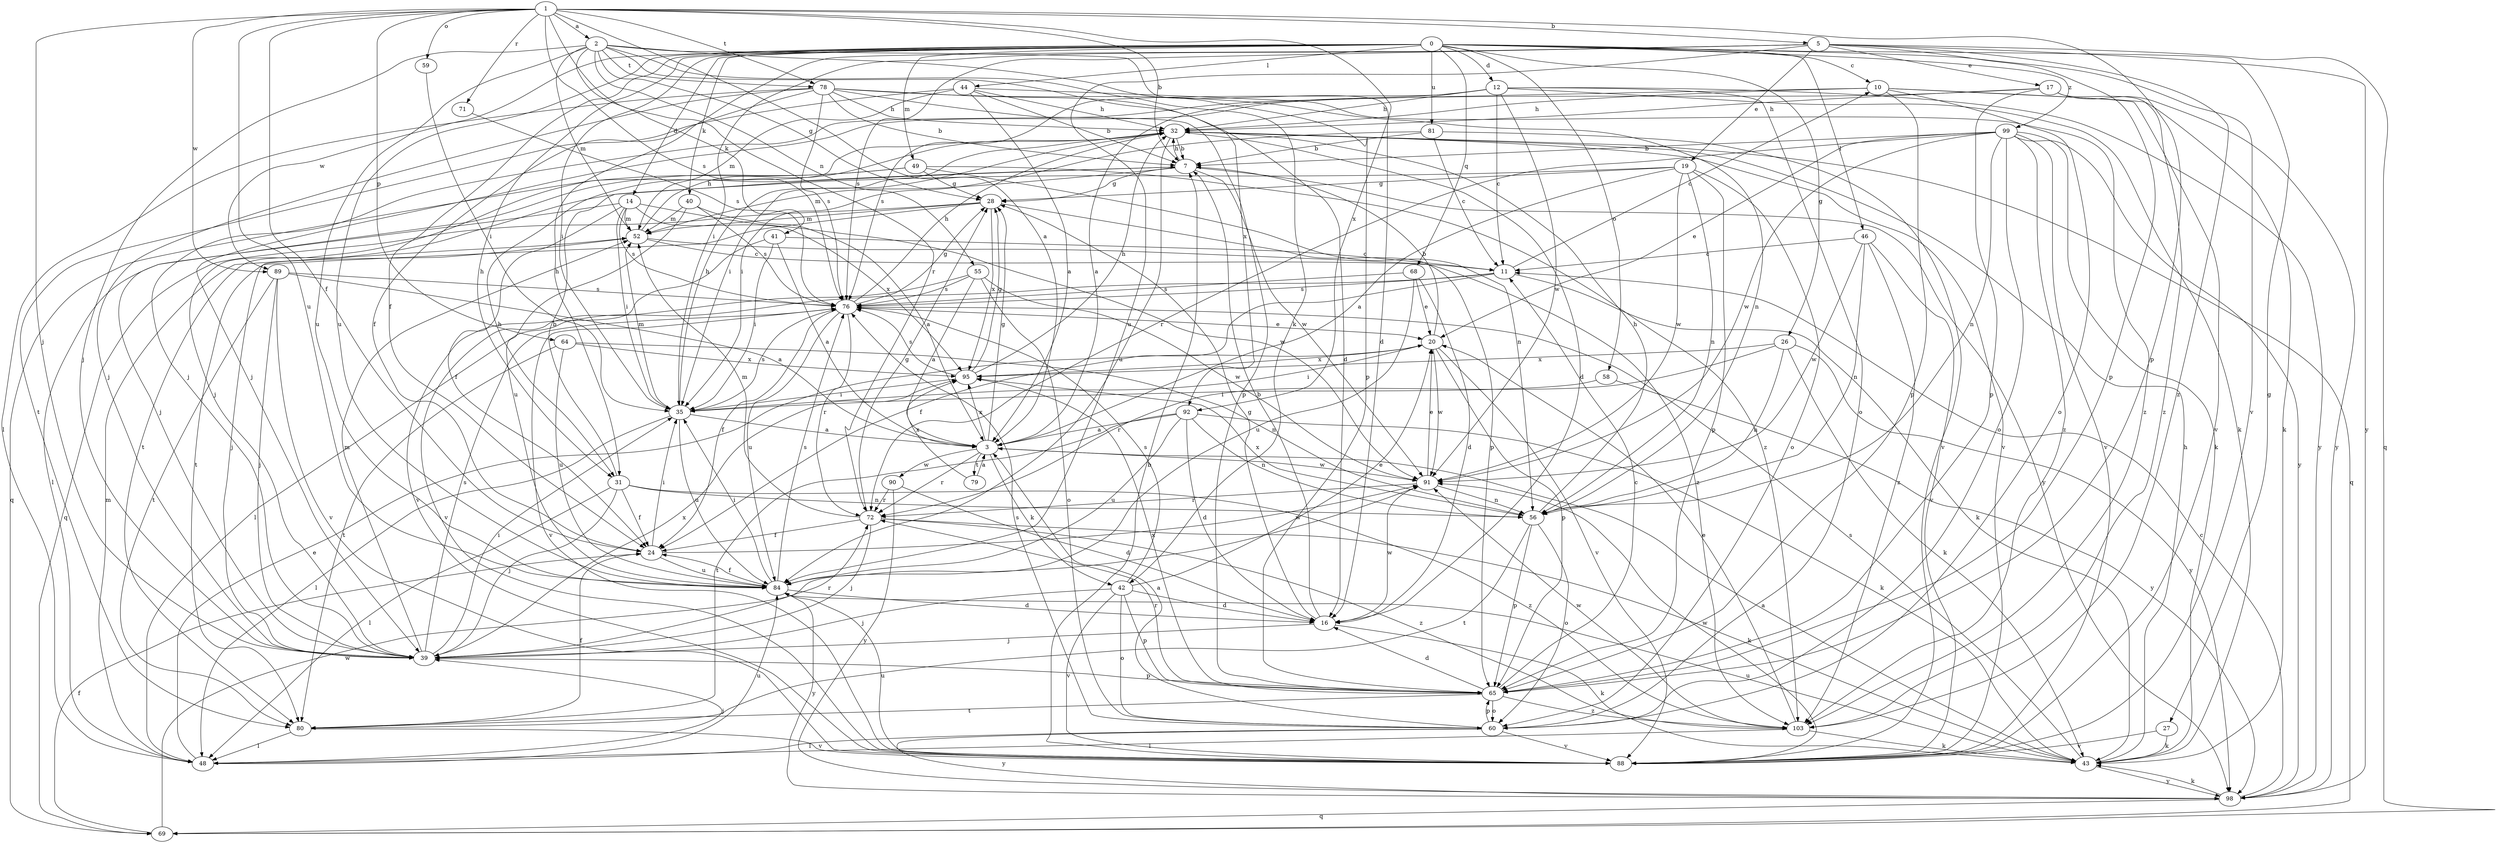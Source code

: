 strict digraph  {
0;
1;
2;
3;
5;
7;
10;
11;
12;
14;
16;
17;
19;
20;
24;
26;
27;
28;
31;
32;
35;
39;
40;
41;
42;
43;
44;
46;
48;
49;
52;
55;
56;
58;
59;
60;
64;
65;
68;
69;
71;
72;
76;
78;
79;
80;
81;
84;
88;
89;
90;
91;
92;
95;
98;
99;
103;
0 -> 10  [label=c];
0 -> 12  [label=d];
0 -> 14  [label=d];
0 -> 24  [label=f];
0 -> 26  [label=g];
0 -> 27  [label=g];
0 -> 31  [label=h];
0 -> 35  [label=i];
0 -> 40  [label=k];
0 -> 44  [label=l];
0 -> 46  [label=l];
0 -> 49  [label=m];
0 -> 58  [label=o];
0 -> 68  [label=q];
0 -> 81  [label=u];
0 -> 84  [label=u];
0 -> 88  [label=v];
0 -> 89  [label=w];
0 -> 99  [label=z];
1 -> 2  [label=a];
1 -> 3  [label=a];
1 -> 5  [label=b];
1 -> 7  [label=b];
1 -> 24  [label=f];
1 -> 39  [label=j];
1 -> 59  [label=o];
1 -> 64  [label=p];
1 -> 65  [label=p];
1 -> 71  [label=r];
1 -> 72  [label=r];
1 -> 76  [label=s];
1 -> 78  [label=t];
1 -> 84  [label=u];
1 -> 89  [label=w];
1 -> 92  [label=x];
2 -> 16  [label=d];
2 -> 28  [label=g];
2 -> 39  [label=j];
2 -> 41  [label=k];
2 -> 42  [label=k];
2 -> 52  [label=m];
2 -> 55  [label=n];
2 -> 65  [label=p];
2 -> 78  [label=t];
2 -> 84  [label=u];
2 -> 92  [label=x];
3 -> 28  [label=g];
3 -> 42  [label=k];
3 -> 72  [label=r];
3 -> 79  [label=t];
3 -> 90  [label=w];
3 -> 91  [label=w];
3 -> 95  [label=x];
5 -> 17  [label=e];
5 -> 19  [label=e];
5 -> 31  [label=h];
5 -> 35  [label=i];
5 -> 65  [label=p];
5 -> 69  [label=q];
5 -> 76  [label=s];
5 -> 84  [label=u];
5 -> 98  [label=y];
5 -> 103  [label=z];
7 -> 28  [label=g];
7 -> 31  [label=h];
7 -> 32  [label=h];
7 -> 52  [label=m];
7 -> 91  [label=w];
7 -> 98  [label=y];
10 -> 32  [label=h];
10 -> 39  [label=j];
10 -> 43  [label=k];
10 -> 60  [label=o];
10 -> 65  [label=p];
10 -> 88  [label=v];
11 -> 10  [label=c];
11 -> 24  [label=f];
11 -> 43  [label=k];
11 -> 48  [label=l];
11 -> 76  [label=s];
12 -> 3  [label=a];
12 -> 11  [label=c];
12 -> 32  [label=h];
12 -> 43  [label=k];
12 -> 60  [label=o];
12 -> 76  [label=s];
12 -> 91  [label=w];
12 -> 98  [label=y];
14 -> 24  [label=f];
14 -> 35  [label=i];
14 -> 48  [label=l];
14 -> 52  [label=m];
14 -> 76  [label=s];
14 -> 91  [label=w];
14 -> 95  [label=x];
16 -> 7  [label=b];
16 -> 28  [label=g];
16 -> 39  [label=j];
16 -> 43  [label=k];
16 -> 91  [label=w];
17 -> 32  [label=h];
17 -> 39  [label=j];
17 -> 65  [label=p];
17 -> 98  [label=y];
17 -> 103  [label=z];
19 -> 3  [label=a];
19 -> 28  [label=g];
19 -> 56  [label=n];
19 -> 60  [label=o];
19 -> 65  [label=p];
19 -> 80  [label=t];
19 -> 91  [label=w];
20 -> 7  [label=b];
20 -> 35  [label=i];
20 -> 65  [label=p];
20 -> 88  [label=v];
20 -> 91  [label=w];
20 -> 95  [label=x];
24 -> 35  [label=i];
24 -> 84  [label=u];
24 -> 91  [label=w];
26 -> 43  [label=k];
26 -> 56  [label=n];
26 -> 72  [label=r];
26 -> 95  [label=x];
26 -> 98  [label=y];
27 -> 43  [label=k];
27 -> 88  [label=v];
28 -> 52  [label=m];
28 -> 65  [label=p];
28 -> 69  [label=q];
28 -> 80  [label=t];
28 -> 95  [label=x];
31 -> 7  [label=b];
31 -> 24  [label=f];
31 -> 39  [label=j];
31 -> 48  [label=l];
31 -> 56  [label=n];
31 -> 103  [label=z];
32 -> 7  [label=b];
32 -> 16  [label=d];
32 -> 35  [label=i];
32 -> 39  [label=j];
32 -> 69  [label=q];
32 -> 84  [label=u];
32 -> 88  [label=v];
35 -> 3  [label=a];
35 -> 32  [label=h];
35 -> 48  [label=l];
35 -> 52  [label=m];
35 -> 76  [label=s];
35 -> 84  [label=u];
39 -> 35  [label=i];
39 -> 52  [label=m];
39 -> 65  [label=p];
39 -> 72  [label=r];
39 -> 76  [label=s];
39 -> 95  [label=x];
40 -> 3  [label=a];
40 -> 52  [label=m];
40 -> 76  [label=s];
40 -> 84  [label=u];
41 -> 3  [label=a];
41 -> 11  [label=c];
41 -> 35  [label=i];
41 -> 88  [label=v];
42 -> 16  [label=d];
42 -> 20  [label=e];
42 -> 39  [label=j];
42 -> 60  [label=o];
42 -> 65  [label=p];
42 -> 76  [label=s];
42 -> 88  [label=v];
43 -> 3  [label=a];
43 -> 32  [label=h];
43 -> 76  [label=s];
43 -> 84  [label=u];
43 -> 98  [label=y];
44 -> 3  [label=a];
44 -> 7  [label=b];
44 -> 32  [label=h];
44 -> 52  [label=m];
44 -> 80  [label=t];
44 -> 103  [label=z];
46 -> 11  [label=c];
46 -> 56  [label=n];
46 -> 88  [label=v];
46 -> 91  [label=w];
46 -> 103  [label=z];
48 -> 20  [label=e];
48 -> 39  [label=j];
48 -> 52  [label=m];
48 -> 84  [label=u];
49 -> 28  [label=g];
49 -> 39  [label=j];
49 -> 56  [label=n];
49 -> 69  [label=q];
49 -> 103  [label=z];
52 -> 11  [label=c];
52 -> 32  [label=h];
52 -> 39  [label=j];
52 -> 103  [label=z];
55 -> 3  [label=a];
55 -> 60  [label=o];
55 -> 76  [label=s];
55 -> 88  [label=v];
55 -> 91  [label=w];
56 -> 32  [label=h];
56 -> 60  [label=o];
56 -> 65  [label=p];
56 -> 80  [label=t];
56 -> 95  [label=x];
58 -> 35  [label=i];
58 -> 98  [label=y];
59 -> 35  [label=i];
60 -> 3  [label=a];
60 -> 48  [label=l];
60 -> 65  [label=p];
60 -> 76  [label=s];
60 -> 88  [label=v];
60 -> 98  [label=y];
64 -> 56  [label=n];
64 -> 80  [label=t];
64 -> 84  [label=u];
64 -> 95  [label=x];
65 -> 11  [label=c];
65 -> 16  [label=d];
65 -> 60  [label=o];
65 -> 72  [label=r];
65 -> 80  [label=t];
65 -> 95  [label=x];
65 -> 103  [label=z];
68 -> 16  [label=d];
68 -> 20  [label=e];
68 -> 76  [label=s];
68 -> 84  [label=u];
69 -> 24  [label=f];
69 -> 91  [label=w];
71 -> 76  [label=s];
72 -> 24  [label=f];
72 -> 28  [label=g];
72 -> 39  [label=j];
72 -> 43  [label=k];
72 -> 52  [label=m];
72 -> 103  [label=z];
76 -> 20  [label=e];
76 -> 24  [label=f];
76 -> 28  [label=g];
76 -> 32  [label=h];
76 -> 72  [label=r];
76 -> 84  [label=u];
76 -> 88  [label=v];
78 -> 7  [label=b];
78 -> 16  [label=d];
78 -> 24  [label=f];
78 -> 32  [label=h];
78 -> 39  [label=j];
78 -> 48  [label=l];
78 -> 56  [label=n];
78 -> 65  [label=p];
78 -> 76  [label=s];
79 -> 3  [label=a];
79 -> 95  [label=x];
80 -> 24  [label=f];
80 -> 48  [label=l];
80 -> 88  [label=v];
81 -> 7  [label=b];
81 -> 11  [label=c];
81 -> 35  [label=i];
81 -> 88  [label=v];
84 -> 16  [label=d];
84 -> 24  [label=f];
84 -> 35  [label=i];
84 -> 76  [label=s];
84 -> 98  [label=y];
88 -> 7  [label=b];
88 -> 84  [label=u];
88 -> 91  [label=w];
89 -> 3  [label=a];
89 -> 39  [label=j];
89 -> 76  [label=s];
89 -> 80  [label=t];
89 -> 88  [label=v];
90 -> 16  [label=d];
90 -> 72  [label=r];
90 -> 98  [label=y];
91 -> 20  [label=e];
91 -> 56  [label=n];
91 -> 72  [label=r];
92 -> 3  [label=a];
92 -> 16  [label=d];
92 -> 43  [label=k];
92 -> 56  [label=n];
92 -> 80  [label=t];
92 -> 84  [label=u];
95 -> 28  [label=g];
95 -> 32  [label=h];
95 -> 35  [label=i];
95 -> 76  [label=s];
98 -> 11  [label=c];
98 -> 43  [label=k];
98 -> 69  [label=q];
99 -> 7  [label=b];
99 -> 20  [label=e];
99 -> 43  [label=k];
99 -> 56  [label=n];
99 -> 60  [label=o];
99 -> 72  [label=r];
99 -> 88  [label=v];
99 -> 91  [label=w];
99 -> 98  [label=y];
99 -> 103  [label=z];
103 -> 20  [label=e];
103 -> 43  [label=k];
103 -> 48  [label=l];
103 -> 91  [label=w];
}

